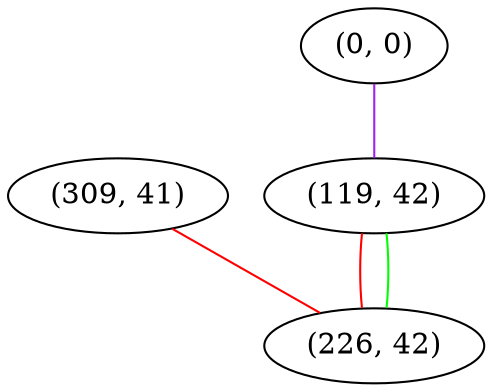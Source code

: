 graph "" {
"(309, 41)";
"(0, 0)";
"(119, 42)";
"(226, 42)";
"(309, 41)" -- "(226, 42)"  [color=red, key=0, weight=1];
"(0, 0)" -- "(119, 42)"  [color=purple, key=0, weight=4];
"(119, 42)" -- "(226, 42)"  [color=red, key=0, weight=1];
"(119, 42)" -- "(226, 42)"  [color=green, key=1, weight=2];
}
